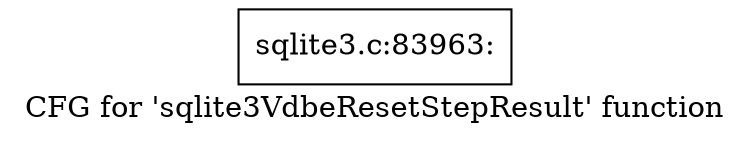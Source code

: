 digraph "CFG for 'sqlite3VdbeResetStepResult' function" {
	label="CFG for 'sqlite3VdbeResetStepResult' function";

	Node0x55c0f78f3cc0 [shape=record,label="{sqlite3.c:83963:}"];
}
